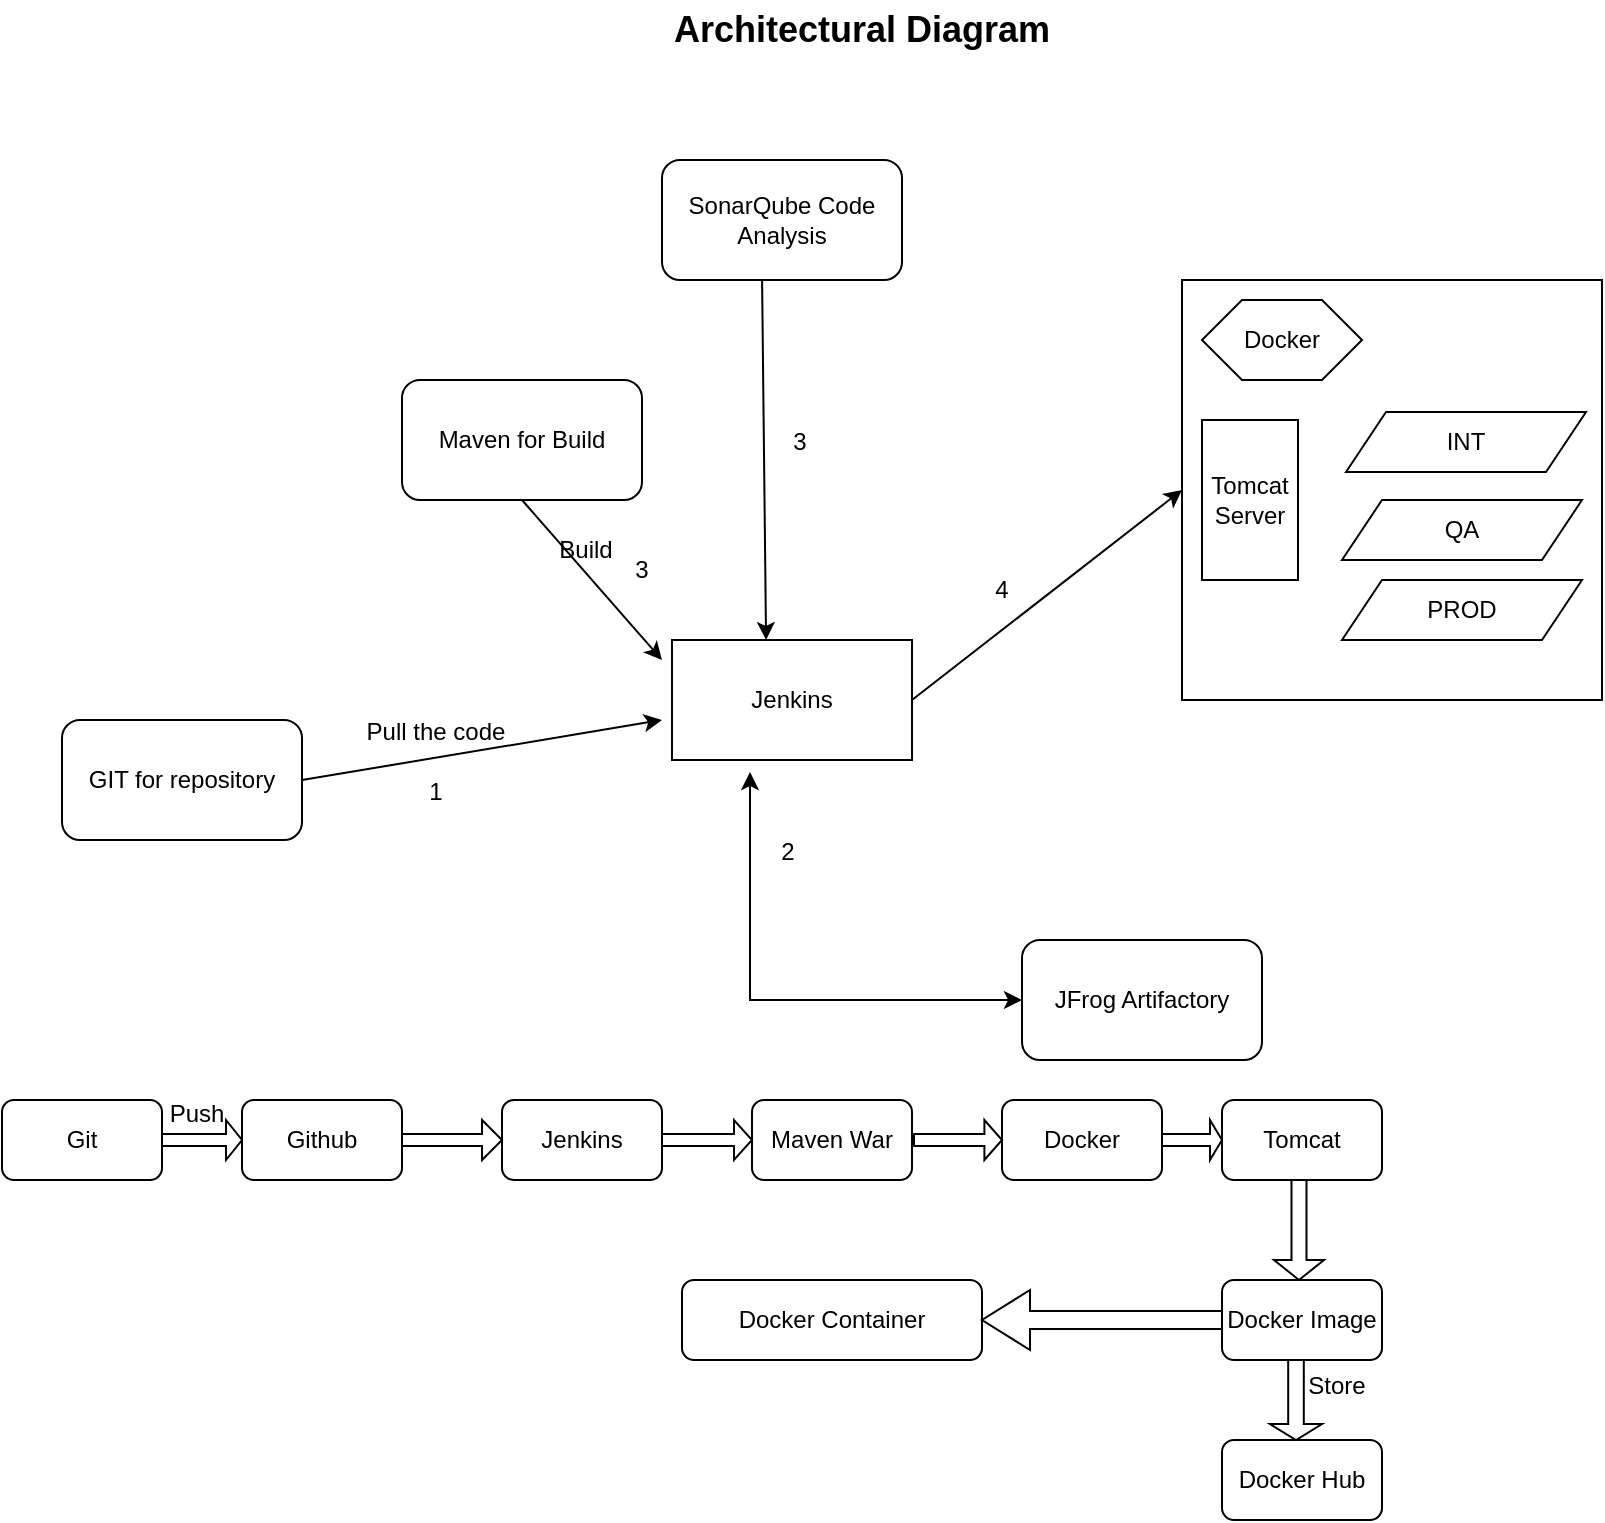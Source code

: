 <mxfile version="22.0.8" type="device">
  <diagram name="Page-1" id="6kH_2XshIjtPKUt9tNKO">
    <mxGraphModel dx="1434" dy="796" grid="1" gridSize="10" guides="1" tooltips="1" connect="1" arrows="1" fold="1" page="1" pageScale="1" pageWidth="850" pageHeight="1100" math="0" shadow="0">
      <root>
        <mxCell id="0" />
        <mxCell id="1" parent="0" />
        <mxCell id="T35bkLXDD0peSxTjcb6S-1" value="Jenkins" style="rounded=0;whiteSpace=wrap;html=1;" vertex="1" parent="1">
          <mxGeometry x="365" y="330" width="120" height="60" as="geometry" />
        </mxCell>
        <mxCell id="T35bkLXDD0peSxTjcb6S-2" value="Maven for Build" style="rounded=1;whiteSpace=wrap;html=1;" vertex="1" parent="1">
          <mxGeometry x="230" y="200" width="120" height="60" as="geometry" />
        </mxCell>
        <mxCell id="T35bkLXDD0peSxTjcb6S-3" value="GIT for repository" style="rounded=1;whiteSpace=wrap;html=1;" vertex="1" parent="1">
          <mxGeometry x="60" y="370" width="120" height="60" as="geometry" />
        </mxCell>
        <mxCell id="T35bkLXDD0peSxTjcb6S-4" value="SonarQube Code Analysis" style="rounded=1;whiteSpace=wrap;html=1;" vertex="1" parent="1">
          <mxGeometry x="360" y="90" width="120" height="60" as="geometry" />
        </mxCell>
        <mxCell id="T35bkLXDD0peSxTjcb6S-5" value="JFrog Artifactory" style="rounded=1;whiteSpace=wrap;html=1;" vertex="1" parent="1">
          <mxGeometry x="540" y="480" width="120" height="60" as="geometry" />
        </mxCell>
        <mxCell id="T35bkLXDD0peSxTjcb6S-6" value="" style="rounded=0;whiteSpace=wrap;html=1;" vertex="1" parent="1">
          <mxGeometry x="620" y="150" width="210" height="210" as="geometry" />
        </mxCell>
        <mxCell id="T35bkLXDD0peSxTjcb6S-7" value="Docker" style="shape=hexagon;perimeter=hexagonPerimeter2;whiteSpace=wrap;html=1;fixedSize=1;" vertex="1" parent="1">
          <mxGeometry x="630" y="160" width="80" height="40" as="geometry" />
        </mxCell>
        <mxCell id="T35bkLXDD0peSxTjcb6S-8" value="INT" style="shape=parallelogram;perimeter=parallelogramPerimeter;whiteSpace=wrap;html=1;fixedSize=1;" vertex="1" parent="1">
          <mxGeometry x="702" y="216" width="120" height="30" as="geometry" />
        </mxCell>
        <mxCell id="T35bkLXDD0peSxTjcb6S-9" value="QA" style="shape=parallelogram;perimeter=parallelogramPerimeter;whiteSpace=wrap;html=1;fixedSize=1;" vertex="1" parent="1">
          <mxGeometry x="700" y="260" width="120" height="30" as="geometry" />
        </mxCell>
        <mxCell id="T35bkLXDD0peSxTjcb6S-10" value="PROD" style="shape=parallelogram;perimeter=parallelogramPerimeter;whiteSpace=wrap;html=1;fixedSize=1;" vertex="1" parent="1">
          <mxGeometry x="700" y="300" width="120" height="30" as="geometry" />
        </mxCell>
        <mxCell id="T35bkLXDD0peSxTjcb6S-12" value="" style="endArrow=classic;html=1;rounded=0;" edge="1" parent="1">
          <mxGeometry width="50" height="50" relative="1" as="geometry">
            <mxPoint x="180" y="400" as="sourcePoint" />
            <mxPoint x="360" y="370" as="targetPoint" />
          </mxGeometry>
        </mxCell>
        <mxCell id="T35bkLXDD0peSxTjcb6S-13" value="" style="endArrow=classic;html=1;rounded=0;exitX=0.5;exitY=1;exitDx=0;exitDy=0;" edge="1" parent="1" source="T35bkLXDD0peSxTjcb6S-2">
          <mxGeometry width="50" height="50" relative="1" as="geometry">
            <mxPoint x="290" y="320" as="sourcePoint" />
            <mxPoint x="360" y="340" as="targetPoint" />
          </mxGeometry>
        </mxCell>
        <mxCell id="T35bkLXDD0peSxTjcb6S-14" value="" style="endArrow=classic;html=1;rounded=0;entryX=0.392;entryY=0;entryDx=0;entryDy=0;entryPerimeter=0;exitX=0.417;exitY=1;exitDx=0;exitDy=0;exitPerimeter=0;" edge="1" parent="1" source="T35bkLXDD0peSxTjcb6S-4" target="T35bkLXDD0peSxTjcb6S-1">
          <mxGeometry width="50" height="50" relative="1" as="geometry">
            <mxPoint x="410" y="246" as="sourcePoint" />
            <mxPoint x="460" y="196" as="targetPoint" />
          </mxGeometry>
        </mxCell>
        <mxCell id="T35bkLXDD0peSxTjcb6S-16" value="" style="endArrow=classic;html=1;rounded=0;entryX=0;entryY=0.5;entryDx=0;entryDy=0;" edge="1" parent="1" target="T35bkLXDD0peSxTjcb6S-6">
          <mxGeometry width="50" height="50" relative="1" as="geometry">
            <mxPoint x="485" y="360" as="sourcePoint" />
            <mxPoint x="535" y="310" as="targetPoint" />
          </mxGeometry>
        </mxCell>
        <mxCell id="T35bkLXDD0peSxTjcb6S-17" value="" style="endArrow=classic;startArrow=classic;html=1;rounded=0;entryX=0;entryY=0.5;entryDx=0;entryDy=0;exitX=0.325;exitY=1.1;exitDx=0;exitDy=0;exitPerimeter=0;" edge="1" parent="1" source="T35bkLXDD0peSxTjcb6S-1" target="T35bkLXDD0peSxTjcb6S-5">
          <mxGeometry width="50" height="50" relative="1" as="geometry">
            <mxPoint x="425" y="510" as="sourcePoint" />
            <mxPoint x="475" y="460" as="targetPoint" />
            <Array as="points">
              <mxPoint x="404" y="510" />
            </Array>
          </mxGeometry>
        </mxCell>
        <mxCell id="T35bkLXDD0peSxTjcb6S-20" value="Tomcat Server" style="rounded=0;whiteSpace=wrap;html=1;" vertex="1" parent="1">
          <mxGeometry x="630" y="220" width="48" height="80" as="geometry" />
        </mxCell>
        <mxCell id="T35bkLXDD0peSxTjcb6S-21" value="Pull the code&lt;br&gt;" style="text;html=1;strokeColor=none;fillColor=none;align=center;verticalAlign=middle;whiteSpace=wrap;rounded=0;" vertex="1" parent="1">
          <mxGeometry x="202" y="361" width="90" height="30" as="geometry" />
        </mxCell>
        <mxCell id="T35bkLXDD0peSxTjcb6S-22" value="Build&lt;br&gt;" style="text;html=1;strokeColor=none;fillColor=none;align=center;verticalAlign=middle;whiteSpace=wrap;rounded=0;" vertex="1" parent="1">
          <mxGeometry x="292" y="270" width="60" height="30" as="geometry" />
        </mxCell>
        <mxCell id="T35bkLXDD0peSxTjcb6S-23" value="1" style="text;html=1;strokeColor=none;fillColor=none;align=center;verticalAlign=middle;whiteSpace=wrap;rounded=0;" vertex="1" parent="1">
          <mxGeometry x="217" y="391" width="60" height="30" as="geometry" />
        </mxCell>
        <mxCell id="T35bkLXDD0peSxTjcb6S-24" value="2" style="text;html=1;strokeColor=none;fillColor=none;align=center;verticalAlign=middle;whiteSpace=wrap;rounded=0;" vertex="1" parent="1">
          <mxGeometry x="392.5" y="421" width="60" height="30" as="geometry" />
        </mxCell>
        <mxCell id="T35bkLXDD0peSxTjcb6S-25" value="3" style="text;html=1;strokeColor=none;fillColor=none;align=center;verticalAlign=middle;whiteSpace=wrap;rounded=0;" vertex="1" parent="1">
          <mxGeometry x="320" y="280" width="60" height="30" as="geometry" />
        </mxCell>
        <mxCell id="T35bkLXDD0peSxTjcb6S-26" value="Git" style="rounded=1;whiteSpace=wrap;html=1;" vertex="1" parent="1">
          <mxGeometry x="30" y="560" width="80" height="40" as="geometry" />
        </mxCell>
        <mxCell id="T35bkLXDD0peSxTjcb6S-27" value="Github&lt;br&gt;" style="rounded=1;whiteSpace=wrap;html=1;" vertex="1" parent="1">
          <mxGeometry x="150" y="560" width="80" height="40" as="geometry" />
        </mxCell>
        <mxCell id="T35bkLXDD0peSxTjcb6S-28" value="Jenkins" style="rounded=1;whiteSpace=wrap;html=1;" vertex="1" parent="1">
          <mxGeometry x="280" y="560" width="80" height="40" as="geometry" />
        </mxCell>
        <mxCell id="T35bkLXDD0peSxTjcb6S-29" value="Maven War" style="rounded=1;whiteSpace=wrap;html=1;" vertex="1" parent="1">
          <mxGeometry x="405" y="560" width="80" height="40" as="geometry" />
        </mxCell>
        <mxCell id="T35bkLXDD0peSxTjcb6S-30" value="Docker&lt;br&gt;" style="rounded=1;whiteSpace=wrap;html=1;" vertex="1" parent="1">
          <mxGeometry x="530" y="560" width="80" height="40" as="geometry" />
        </mxCell>
        <mxCell id="T35bkLXDD0peSxTjcb6S-31" value="Tomcat" style="rounded=1;whiteSpace=wrap;html=1;" vertex="1" parent="1">
          <mxGeometry x="640" y="560" width="80" height="40" as="geometry" />
        </mxCell>
        <mxCell id="T35bkLXDD0peSxTjcb6S-32" value="Docker Image&lt;br&gt;" style="rounded=1;whiteSpace=wrap;html=1;" vertex="1" parent="1">
          <mxGeometry x="640" y="650" width="80" height="40" as="geometry" />
        </mxCell>
        <mxCell id="T35bkLXDD0peSxTjcb6S-33" value="Docker Hub" style="rounded=1;whiteSpace=wrap;html=1;" vertex="1" parent="1">
          <mxGeometry x="640" y="730" width="80" height="40" as="geometry" />
        </mxCell>
        <mxCell id="T35bkLXDD0peSxTjcb6S-34" value="Docker Container" style="rounded=1;whiteSpace=wrap;html=1;" vertex="1" parent="1">
          <mxGeometry x="370" y="650" width="150" height="40" as="geometry" />
        </mxCell>
        <mxCell id="T35bkLXDD0peSxTjcb6S-36" value="" style="shape=singleArrow;whiteSpace=wrap;html=1;" vertex="1" parent="1">
          <mxGeometry x="110" y="570" width="40" height="20" as="geometry" />
        </mxCell>
        <mxCell id="T35bkLXDD0peSxTjcb6S-39" value="" style="shape=singleArrow;whiteSpace=wrap;html=1;" vertex="1" parent="1">
          <mxGeometry x="610" y="570" width="30" height="20" as="geometry" />
        </mxCell>
        <mxCell id="T35bkLXDD0peSxTjcb6S-40" value="" style="shape=singleArrow;whiteSpace=wrap;html=1;" vertex="1" parent="1">
          <mxGeometry x="486" y="570" width="44" height="20" as="geometry" />
        </mxCell>
        <mxCell id="T35bkLXDD0peSxTjcb6S-41" value="" style="shape=singleArrow;whiteSpace=wrap;html=1;" vertex="1" parent="1">
          <mxGeometry x="360" y="570" width="45" height="20" as="geometry" />
        </mxCell>
        <mxCell id="T35bkLXDD0peSxTjcb6S-42" value="" style="shape=singleArrow;whiteSpace=wrap;html=1;" vertex="1" parent="1">
          <mxGeometry x="230" y="570" width="50" height="20" as="geometry" />
        </mxCell>
        <mxCell id="T35bkLXDD0peSxTjcb6S-44" value="" style="shape=singleArrow;direction=south;whiteSpace=wrap;html=1;" vertex="1" parent="1">
          <mxGeometry x="666" y="600" width="25" height="50" as="geometry" />
        </mxCell>
        <mxCell id="T35bkLXDD0peSxTjcb6S-45" value="" style="shape=singleArrow;direction=south;whiteSpace=wrap;html=1;" vertex="1" parent="1">
          <mxGeometry x="664" y="690" width="26" height="40" as="geometry" />
        </mxCell>
        <mxCell id="T35bkLXDD0peSxTjcb6S-46" value="" style="shape=singleArrow;direction=west;whiteSpace=wrap;html=1;" vertex="1" parent="1">
          <mxGeometry x="520" y="655" width="120" height="30" as="geometry" />
        </mxCell>
        <mxCell id="T35bkLXDD0peSxTjcb6S-48" value="4" style="text;html=1;strokeColor=none;fillColor=none;align=center;verticalAlign=middle;whiteSpace=wrap;rounded=0;" vertex="1" parent="1">
          <mxGeometry x="500" y="290" width="60" height="30" as="geometry" />
        </mxCell>
        <mxCell id="T35bkLXDD0peSxTjcb6S-49" value="Store" style="text;html=1;align=center;verticalAlign=middle;resizable=0;points=[];autosize=1;strokeColor=none;fillColor=none;" vertex="1" parent="1">
          <mxGeometry x="672" y="688" width="50" height="30" as="geometry" />
        </mxCell>
        <mxCell id="T35bkLXDD0peSxTjcb6S-50" value="Push" style="text;html=1;align=center;verticalAlign=middle;resizable=0;points=[];autosize=1;strokeColor=none;fillColor=none;" vertex="1" parent="1">
          <mxGeometry x="102" y="552" width="50" height="30" as="geometry" />
        </mxCell>
        <mxCell id="T35bkLXDD0peSxTjcb6S-51" value="3" style="text;html=1;strokeColor=none;fillColor=none;align=center;verticalAlign=middle;whiteSpace=wrap;rounded=0;" vertex="1" parent="1">
          <mxGeometry x="398.5" y="216" width="60" height="30" as="geometry" />
        </mxCell>
        <mxCell id="T35bkLXDD0peSxTjcb6S-52" value="&lt;font style=&quot;font-size: 18px;&quot;&gt;&lt;b&gt;Architectural Diagram&lt;/b&gt;&lt;/font&gt;" style="text;html=1;strokeColor=none;fillColor=none;align=center;verticalAlign=middle;whiteSpace=wrap;rounded=0;" vertex="1" parent="1">
          <mxGeometry x="270" y="10" width="380" height="30" as="geometry" />
        </mxCell>
      </root>
    </mxGraphModel>
  </diagram>
</mxfile>
